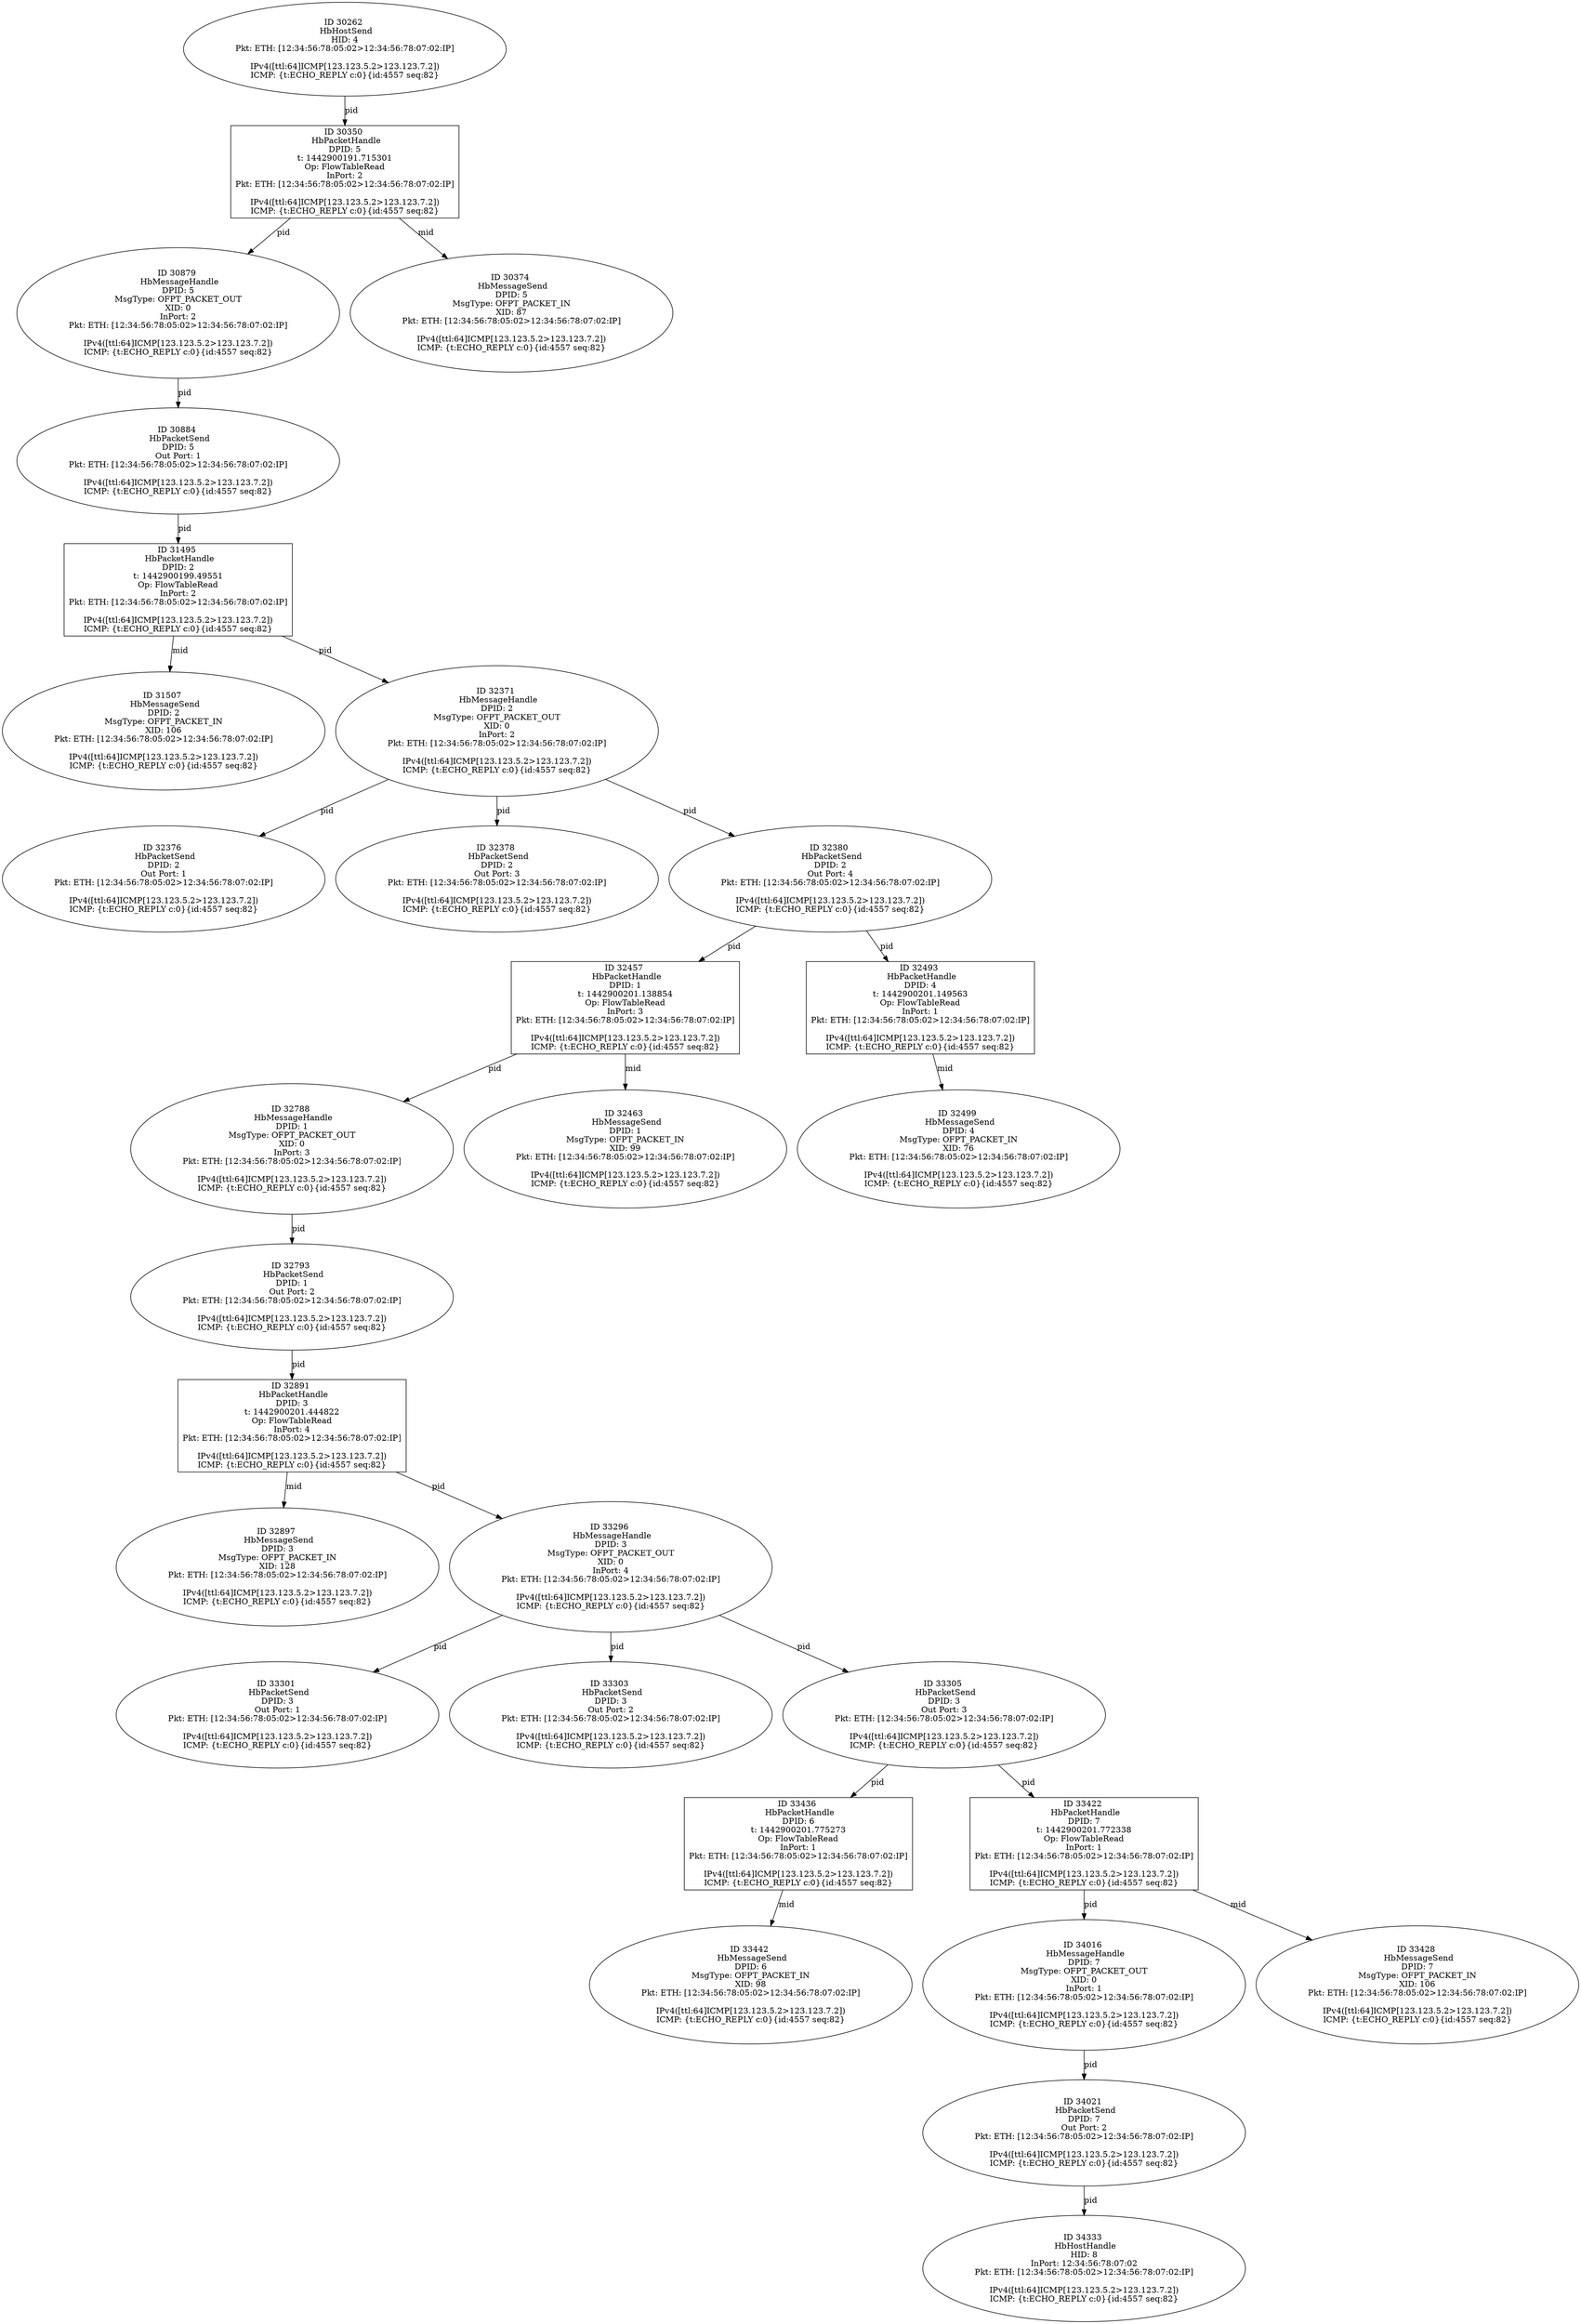 strict digraph G {
32897 [shape=oval, event=<hb_events.HbMessageSend object at 0x10ebd8150>, label="ID 32897 
 HbMessageSend
DPID: 3
MsgType: OFPT_PACKET_IN
XID: 128
Pkt: ETH: [12:34:56:78:05:02>12:34:56:78:07:02:IP]

IPv4([ttl:64]ICMP[123.123.5.2>123.123.7.2])
ICMP: {t:ECHO_REPLY c:0}{id:4557 seq:82}"];
31495 [shape=box, event=<hb_events.HbPacketHandle object at 0x10e974c90>, label="ID 31495 
 HbPacketHandle
DPID: 2
t: 1442900199.49551
Op: FlowTableRead
InPort: 2
Pkt: ETH: [12:34:56:78:05:02>12:34:56:78:07:02:IP]

IPv4([ttl:64]ICMP[123.123.5.2>123.123.7.2])
ICMP: {t:ECHO_REPLY c:0}{id:4557 seq:82}"];
30350 [shape=box, event=<hb_events.HbPacketHandle object at 0x10e457d50>, label="ID 30350 
 HbPacketHandle
DPID: 5
t: 1442900191.715301
Op: FlowTableRead
InPort: 2
Pkt: ETH: [12:34:56:78:05:02>12:34:56:78:07:02:IP]

IPv4([ttl:64]ICMP[123.123.5.2>123.123.7.2])
ICMP: {t:ECHO_REPLY c:0}{id:4557 seq:82}"];
33296 [shape=oval, event=<hb_events.HbMessageHandle object at 0x10ec72350>, label="ID 33296 
 HbMessageHandle
DPID: 3
MsgType: OFPT_PACKET_OUT
XID: 0
InPort: 4
Pkt: ETH: [12:34:56:78:05:02>12:34:56:78:07:02:IP]

IPv4([ttl:64]ICMP[123.123.5.2>123.123.7.2])
ICMP: {t:ECHO_REPLY c:0}{id:4557 seq:82}"];
31507 [shape=oval, event=<hb_events.HbMessageSend object at 0x10e97aed0>, label="ID 31507 
 HbMessageSend
DPID: 2
MsgType: OFPT_PACKET_IN
XID: 106
Pkt: ETH: [12:34:56:78:05:02>12:34:56:78:07:02:IP]

IPv4([ttl:64]ICMP[123.123.5.2>123.123.7.2])
ICMP: {t:ECHO_REPLY c:0}{id:4557 seq:82}"];
32788 [shape=oval, event=<hb_events.HbMessageHandle object at 0x10ebad610>, label="ID 32788 
 HbMessageHandle
DPID: 1
MsgType: OFPT_PACKET_OUT
XID: 0
InPort: 3
Pkt: ETH: [12:34:56:78:05:02>12:34:56:78:07:02:IP]

IPv4([ttl:64]ICMP[123.123.5.2>123.123.7.2])
ICMP: {t:ECHO_REPLY c:0}{id:4557 seq:82}"];
33301 [shape=oval, event=<hb_events.HbPacketSend object at 0x10ec68f90>, label="ID 33301 
 HbPacketSend
DPID: 3
Out Port: 1
Pkt: ETH: [12:34:56:78:05:02>12:34:56:78:07:02:IP]

IPv4([ttl:64]ICMP[123.123.5.2>123.123.7.2])
ICMP: {t:ECHO_REPLY c:0}{id:4557 seq:82}"];
33303 [shape=oval, event=<hb_events.HbPacketSend object at 0x10ec78050>, label="ID 33303 
 HbPacketSend
DPID: 3
Out Port: 2
Pkt: ETH: [12:34:56:78:05:02>12:34:56:78:07:02:IP]

IPv4([ttl:64]ICMP[123.123.5.2>123.123.7.2])
ICMP: {t:ECHO_REPLY c:0}{id:4557 seq:82}"];
33305 [shape=oval, event=<hb_events.HbPacketSend object at 0x10ec78dd0>, label="ID 33305 
 HbPacketSend
DPID: 3
Out Port: 3
Pkt: ETH: [12:34:56:78:05:02>12:34:56:78:07:02:IP]

IPv4([ttl:64]ICMP[123.123.5.2>123.123.7.2])
ICMP: {t:ECHO_REPLY c:0}{id:4557 seq:82}"];
33436 [shape=box, event=<hb_events.HbPacketHandle object at 0x10eca6b10>, label="ID 33436 
 HbPacketHandle
DPID: 6
t: 1442900201.775273
Op: FlowTableRead
InPort: 1
Pkt: ETH: [12:34:56:78:05:02>12:34:56:78:07:02:IP]

IPv4([ttl:64]ICMP[123.123.5.2>123.123.7.2])
ICMP: {t:ECHO_REPLY c:0}{id:4557 seq:82}"];
34333 [shape=oval, event=<hb_events.HbHostHandle object at 0x10ee73ad0>, label="ID 34333 
 HbHostHandle
HID: 8
InPort: 12:34:56:78:07:02
Pkt: ETH: [12:34:56:78:05:02>12:34:56:78:07:02:IP]

IPv4([ttl:64]ICMP[123.123.5.2>123.123.7.2])
ICMP: {t:ECHO_REPLY c:0}{id:4557 seq:82}"];
30879 [shape=oval, event=<hb_events.HbMessageHandle object at 0x10e72c210>, label="ID 30879 
 HbMessageHandle
DPID: 5
MsgType: OFPT_PACKET_OUT
XID: 0
InPort: 2
Pkt: ETH: [12:34:56:78:05:02>12:34:56:78:07:02:IP]

IPv4([ttl:64]ICMP[123.123.5.2>123.123.7.2])
ICMP: {t:ECHO_REPLY c:0}{id:4557 seq:82}"];
33442 [shape=oval, event=<hb_events.HbMessageSend object at 0x10ecac310>, label="ID 33442 
 HbMessageSend
DPID: 6
MsgType: OFPT_PACKET_IN
XID: 98
Pkt: ETH: [12:34:56:78:05:02>12:34:56:78:07:02:IP]

IPv4([ttl:64]ICMP[123.123.5.2>123.123.7.2])
ICMP: {t:ECHO_REPLY c:0}{id:4557 seq:82}"];
30884 [shape=oval, event=<hb_events.HbPacketSend object at 0x10e783e90>, label="ID 30884 
 HbPacketSend
DPID: 5
Out Port: 1
Pkt: ETH: [12:34:56:78:05:02>12:34:56:78:07:02:IP]

IPv4([ttl:64]ICMP[123.123.5.2>123.123.7.2])
ICMP: {t:ECHO_REPLY c:0}{id:4557 seq:82}"];
30374 [shape=oval, event=<hb_events.HbMessageSend object at 0x10e45d0d0>, label="ID 30374 
 HbMessageSend
DPID: 5
MsgType: OFPT_PACKET_IN
XID: 87
Pkt: ETH: [12:34:56:78:05:02>12:34:56:78:07:02:IP]

IPv4([ttl:64]ICMP[123.123.5.2>123.123.7.2])
ICMP: {t:ECHO_REPLY c:0}{id:4557 seq:82}"];
32371 [shape=oval, event=<hb_events.HbMessageHandle object at 0x10eb25290>, label="ID 32371 
 HbMessageHandle
DPID: 2
MsgType: OFPT_PACKET_OUT
XID: 0
InPort: 2
Pkt: ETH: [12:34:56:78:05:02>12:34:56:78:07:02:IP]

IPv4([ttl:64]ICMP[123.123.5.2>123.123.7.2])
ICMP: {t:ECHO_REPLY c:0}{id:4557 seq:82}"];
30262 [shape=oval, event=<hb_events.HbHostSend object at 0x10e3f1dd0>, label="ID 30262 
 HbHostSend
HID: 4
Pkt: ETH: [12:34:56:78:05:02>12:34:56:78:07:02:IP]

IPv4([ttl:64]ICMP[123.123.5.2>123.123.7.2])
ICMP: {t:ECHO_REPLY c:0}{id:4557 seq:82}"];
32457 [shape=box, event=<hb_events.HbPacketHandle object at 0x10eb39310>, label="ID 32457 
 HbPacketHandle
DPID: 1
t: 1442900201.138854
Op: FlowTableRead
InPort: 3
Pkt: ETH: [12:34:56:78:05:02>12:34:56:78:07:02:IP]

IPv4([ttl:64]ICMP[123.123.5.2>123.123.7.2])
ICMP: {t:ECHO_REPLY c:0}{id:4557 seq:82}"];
32463 [shape=oval, event=<hb_events.HbMessageSend object at 0x10eb39dd0>, label="ID 32463 
 HbMessageSend
DPID: 1
MsgType: OFPT_PACKET_IN
XID: 99
Pkt: ETH: [12:34:56:78:05:02>12:34:56:78:07:02:IP]

IPv4([ttl:64]ICMP[123.123.5.2>123.123.7.2])
ICMP: {t:ECHO_REPLY c:0}{id:4557 seq:82}"];
33422 [shape=box, event=<hb_events.HbPacketHandle object at 0x10ec9e450>, label="ID 33422 
 HbPacketHandle
DPID: 7
t: 1442900201.772338
Op: FlowTableRead
InPort: 1
Pkt: ETH: [12:34:56:78:05:02>12:34:56:78:07:02:IP]

IPv4([ttl:64]ICMP[123.123.5.2>123.123.7.2])
ICMP: {t:ECHO_REPLY c:0}{id:4557 seq:82}"];
34016 [shape=oval, event=<hb_events.HbMessageHandle object at 0x10edc0690>, label="ID 34016 
 HbMessageHandle
DPID: 7
MsgType: OFPT_PACKET_OUT
XID: 0
InPort: 1
Pkt: ETH: [12:34:56:78:05:02>12:34:56:78:07:02:IP]

IPv4([ttl:64]ICMP[123.123.5.2>123.123.7.2])
ICMP: {t:ECHO_REPLY c:0}{id:4557 seq:82}"];
34021 [shape=oval, event=<hb_events.HbPacketSend object at 0x10edc7490>, label="ID 34021 
 HbPacketSend
DPID: 7
Out Port: 2
Pkt: ETH: [12:34:56:78:05:02>12:34:56:78:07:02:IP]

IPv4([ttl:64]ICMP[123.123.5.2>123.123.7.2])
ICMP: {t:ECHO_REPLY c:0}{id:4557 seq:82}"];
32493 [shape=box, event=<hb_events.HbPacketHandle object at 0x10eb47510>, label="ID 32493 
 HbPacketHandle
DPID: 4
t: 1442900201.149563
Op: FlowTableRead
InPort: 1
Pkt: ETH: [12:34:56:78:05:02>12:34:56:78:07:02:IP]

IPv4([ttl:64]ICMP[123.123.5.2>123.123.7.2])
ICMP: {t:ECHO_REPLY c:0}{id:4557 seq:82}"];
32499 [shape=oval, event=<hb_events.HbMessageSend object at 0x10eb4a390>, label="ID 32499 
 HbMessageSend
DPID: 4
MsgType: OFPT_PACKET_IN
XID: 76
Pkt: ETH: [12:34:56:78:05:02>12:34:56:78:07:02:IP]

IPv4([ttl:64]ICMP[123.123.5.2>123.123.7.2])
ICMP: {t:ECHO_REPLY c:0}{id:4557 seq:82}"];
32793 [shape=oval, event=<hb_events.HbPacketSend object at 0x10ebadb10>, label="ID 32793 
 HbPacketSend
DPID: 1
Out Port: 2
Pkt: ETH: [12:34:56:78:05:02>12:34:56:78:07:02:IP]

IPv4([ttl:64]ICMP[123.123.5.2>123.123.7.2])
ICMP: {t:ECHO_REPLY c:0}{id:4557 seq:82}"];
32376 [shape=oval, event=<hb_events.HbPacketSend object at 0x10eb25d10>, label="ID 32376 
 HbPacketSend
DPID: 2
Out Port: 1
Pkt: ETH: [12:34:56:78:05:02>12:34:56:78:07:02:IP]

IPv4([ttl:64]ICMP[123.123.5.2>123.123.7.2])
ICMP: {t:ECHO_REPLY c:0}{id:4557 seq:82}"];
33428 [shape=oval, event=<hb_events.HbMessageSend object at 0x10eca6650>, label="ID 33428 
 HbMessageSend
DPID: 7
MsgType: OFPT_PACKET_IN
XID: 106
Pkt: ETH: [12:34:56:78:05:02>12:34:56:78:07:02:IP]

IPv4([ttl:64]ICMP[123.123.5.2>123.123.7.2])
ICMP: {t:ECHO_REPLY c:0}{id:4557 seq:82}"];
32378 [shape=oval, event=<hb_events.HbPacketSend object at 0x10eb25f50>, label="ID 32378 
 HbPacketSend
DPID: 2
Out Port: 3
Pkt: ETH: [12:34:56:78:05:02>12:34:56:78:07:02:IP]

IPv4([ttl:64]ICMP[123.123.5.2>123.123.7.2])
ICMP: {t:ECHO_REPLY c:0}{id:4557 seq:82}"];
32891 [shape=box, event=<hb_events.HbPacketHandle object at 0x10ebd29d0>, label="ID 32891 
 HbPacketHandle
DPID: 3
t: 1442900201.444822
Op: FlowTableRead
InPort: 4
Pkt: ETH: [12:34:56:78:05:02>12:34:56:78:07:02:IP]

IPv4([ttl:64]ICMP[123.123.5.2>123.123.7.2])
ICMP: {t:ECHO_REPLY c:0}{id:4557 seq:82}"];
32380 [shape=oval, event=<hb_events.HbPacketSend object at 0x10eb261d0>, label="ID 32380 
 HbPacketSend
DPID: 2
Out Port: 4
Pkt: ETH: [12:34:56:78:05:02>12:34:56:78:07:02:IP]

IPv4([ttl:64]ICMP[123.123.5.2>123.123.7.2])
ICMP: {t:ECHO_REPLY c:0}{id:4557 seq:82}"];
31495 -> 31507  [rel=mid, label=mid];
31495 -> 32371  [rel=pid, label=pid];
30350 -> 30374  [rel=mid, label=mid];
30350 -> 30879  [rel=pid, label=pid];
33296 -> 33305  [rel=pid, label=pid];
33296 -> 33301  [rel=pid, label=pid];
33296 -> 33303  [rel=pid, label=pid];
32788 -> 32793  [rel=pid, label=pid];
33305 -> 33436  [rel=pid, label=pid];
33305 -> 33422  [rel=pid, label=pid];
33436 -> 33442  [rel=mid, label=mid];
30879 -> 30884  [rel=pid, label=pid];
30884 -> 31495  [rel=pid, label=pid];
30262 -> 30350  [rel=pid, label=pid];
32457 -> 32788  [rel=pid, label=pid];
32457 -> 32463  [rel=mid, label=mid];
33422 -> 34016  [rel=pid, label=pid];
33422 -> 33428  [rel=mid, label=mid];
34016 -> 34021  [rel=pid, label=pid];
34021 -> 34333  [rel=pid, label=pid];
32493 -> 32499  [rel=mid, label=mid];
32371 -> 32376  [rel=pid, label=pid];
32371 -> 32378  [rel=pid, label=pid];
32371 -> 32380  [rel=pid, label=pid];
32793 -> 32891  [rel=pid, label=pid];
32891 -> 33296  [rel=pid, label=pid];
32891 -> 32897  [rel=mid, label=mid];
32380 -> 32457  [rel=pid, label=pid];
32380 -> 32493  [rel=pid, label=pid];
}
